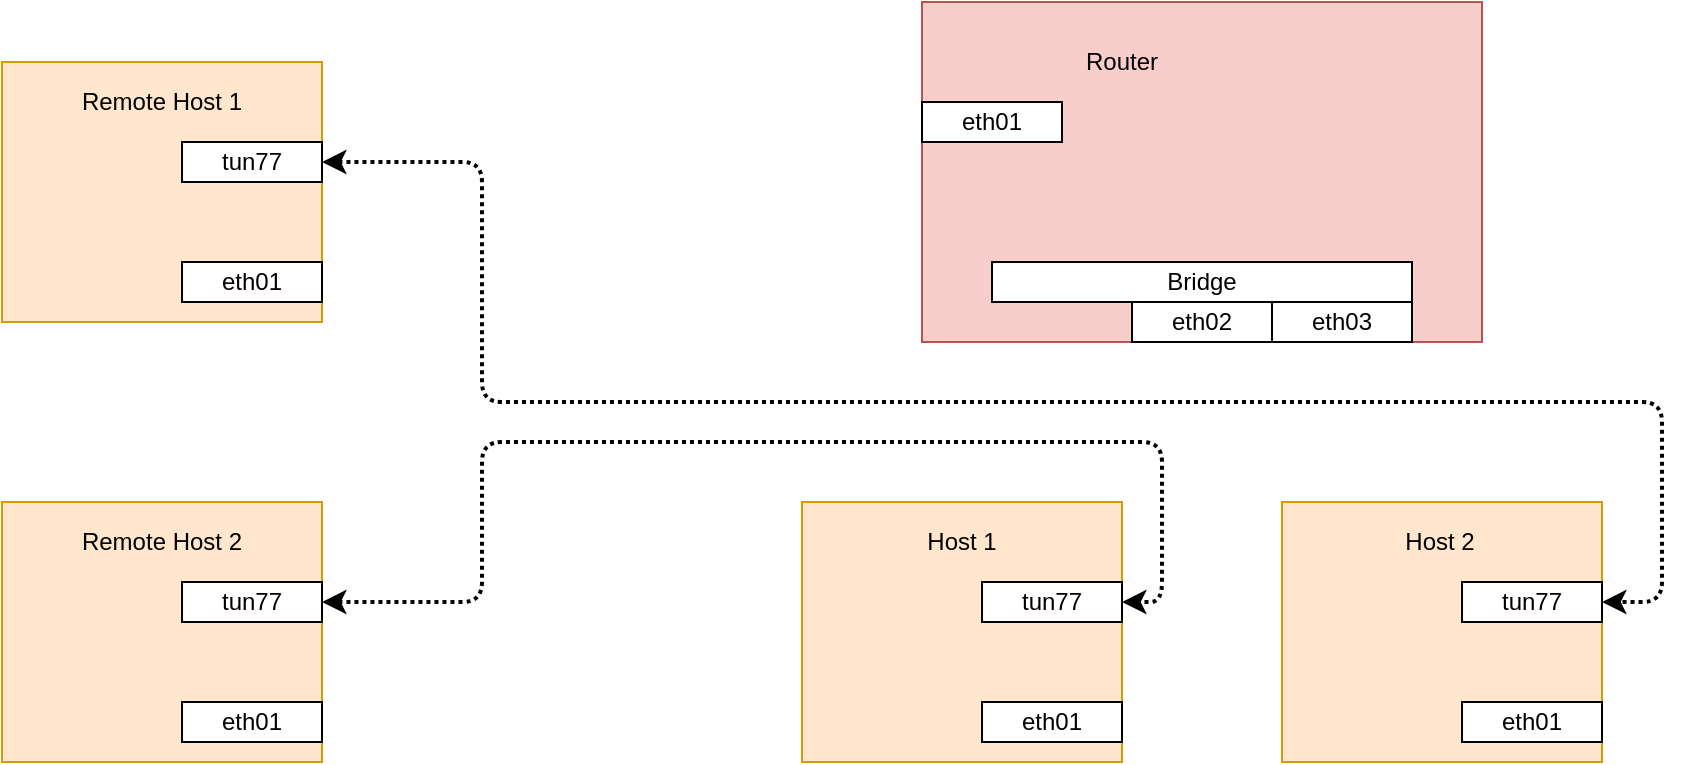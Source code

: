 <mxfile version="13.1.3" type="device"><diagram id="b0F1t6QLzMuhOB8m4nsX" name="Page-1"><mxGraphModel dx="1422" dy="768" grid="1" gridSize="10" guides="1" tooltips="1" connect="1" arrows="1" fold="1" page="1" pageScale="1" pageWidth="1169" pageHeight="827" math="0" shadow="0"><root><mxCell id="0"/><mxCell id="1" parent="0"/><mxCell id="jQ6a2o8-Bkce7RdjPsIS-2" value="" style="rounded=0;whiteSpace=wrap;html=1;fillColor=#f8cecc;strokeColor=#b85450;" parent="1" vertex="1"><mxGeometry x="500" y="40" width="280" height="170" as="geometry"/></mxCell><mxCell id="jQ6a2o8-Bkce7RdjPsIS-23" value="Router" style="text;html=1;strokeColor=none;fillColor=none;align=center;verticalAlign=middle;whiteSpace=wrap;rounded=0;" parent="1" vertex="1"><mxGeometry x="560" y="60" width="80" height="20" as="geometry"/></mxCell><mxCell id="jQ6a2o8-Bkce7RdjPsIS-27" value="eth02" style="rounded=0;whiteSpace=wrap;html=1;" parent="1" vertex="1"><mxGeometry x="605" y="190" width="70" height="20" as="geometry"/></mxCell><mxCell id="jQ6a2o8-Bkce7RdjPsIS-28" value="Bridge" style="rounded=0;whiteSpace=wrap;html=1;" parent="1" vertex="1"><mxGeometry x="535" y="170" width="210" height="20" as="geometry"/></mxCell><mxCell id="jQ6a2o8-Bkce7RdjPsIS-34" value="eth01" style="rounded=0;whiteSpace=wrap;html=1;" parent="1" vertex="1"><mxGeometry x="500" y="90" width="70" height="20" as="geometry"/></mxCell><mxCell id="jQ6a2o8-Bkce7RdjPsIS-35" value="" style="rounded=0;whiteSpace=wrap;html=1;fillColor=#ffe6cc;strokeColor=#d79b00;" parent="1" vertex="1"><mxGeometry x="40" y="70" width="160" height="130" as="geometry"/></mxCell><mxCell id="jQ6a2o8-Bkce7RdjPsIS-36" value="Remote Host 1" style="text;html=1;strokeColor=none;fillColor=none;align=center;verticalAlign=middle;whiteSpace=wrap;rounded=0;" parent="1" vertex="1"><mxGeometry x="70" y="80" width="100" height="20" as="geometry"/></mxCell><mxCell id="jQ6a2o8-Bkce7RdjPsIS-37" value="tun77" style="rounded=0;whiteSpace=wrap;html=1;" parent="1" vertex="1"><mxGeometry x="130" y="110" width="70" height="20" as="geometry"/></mxCell><mxCell id="jQ6a2o8-Bkce7RdjPsIS-40" value="eth01" style="rounded=0;whiteSpace=wrap;html=1;" parent="1" vertex="1"><mxGeometry x="130" y="170" width="70" height="20" as="geometry"/></mxCell><mxCell id="jQ6a2o8-Bkce7RdjPsIS-42" value="" style="rounded=0;whiteSpace=wrap;html=1;fillColor=#ffe6cc;strokeColor=#d79b00;" parent="1" vertex="1"><mxGeometry x="40" y="290" width="160" height="130" as="geometry"/></mxCell><mxCell id="jQ6a2o8-Bkce7RdjPsIS-43" value="Remote Host 2" style="text;html=1;strokeColor=none;fillColor=none;align=center;verticalAlign=middle;whiteSpace=wrap;rounded=0;" parent="1" vertex="1"><mxGeometry x="75" y="300" width="90" height="20" as="geometry"/></mxCell><mxCell id="jQ6a2o8-Bkce7RdjPsIS-44" value="tun77" style="rounded=0;whiteSpace=wrap;html=1;" parent="1" vertex="1"><mxGeometry x="130" y="330" width="70" height="20" as="geometry"/></mxCell><mxCell id="jQ6a2o8-Bkce7RdjPsIS-47" value="eth01" style="rounded=0;whiteSpace=wrap;html=1;" parent="1" vertex="1"><mxGeometry x="130" y="390" width="70" height="20" as="geometry"/></mxCell><mxCell id="jQ6a2o8-Bkce7RdjPsIS-61" value="" style="rounded=0;whiteSpace=wrap;html=1;fillColor=#ffe6cc;strokeColor=#d79b00;" parent="1" vertex="1"><mxGeometry x="440" y="290" width="160" height="130" as="geometry"/></mxCell><mxCell id="jQ6a2o8-Bkce7RdjPsIS-62" value="Host 1" style="text;html=1;strokeColor=none;fillColor=none;align=center;verticalAlign=middle;whiteSpace=wrap;rounded=0;" parent="1" vertex="1"><mxGeometry x="475" y="300" width="90" height="20" as="geometry"/></mxCell><mxCell id="jQ6a2o8-Bkce7RdjPsIS-63" value="tun77" style="rounded=0;whiteSpace=wrap;html=1;" parent="1" vertex="1"><mxGeometry x="530" y="330" width="70" height="20" as="geometry"/></mxCell><mxCell id="jQ6a2o8-Bkce7RdjPsIS-66" value="eth01" style="rounded=0;whiteSpace=wrap;html=1;" parent="1" vertex="1"><mxGeometry x="530" y="390" width="70" height="20" as="geometry"/></mxCell><mxCell id="jQ6a2o8-Bkce7RdjPsIS-68" value="" style="rounded=0;whiteSpace=wrap;html=1;fillColor=#ffe6cc;strokeColor=#d79b00;" parent="1" vertex="1"><mxGeometry x="680" y="290" width="160" height="130" as="geometry"/></mxCell><mxCell id="jQ6a2o8-Bkce7RdjPsIS-69" value="Host 2" style="text;html=1;strokeColor=none;fillColor=none;align=center;verticalAlign=middle;whiteSpace=wrap;rounded=0;" parent="1" vertex="1"><mxGeometry x="714" y="300" width="90" height="20" as="geometry"/></mxCell><mxCell id="jQ6a2o8-Bkce7RdjPsIS-70" value="tun77" style="rounded=0;whiteSpace=wrap;html=1;" parent="1" vertex="1"><mxGeometry x="770" y="330" width="70" height="20" as="geometry"/></mxCell><mxCell id="jQ6a2o8-Bkce7RdjPsIS-73" value="eth01" style="rounded=0;whiteSpace=wrap;html=1;" parent="1" vertex="1"><mxGeometry x="770" y="390" width="70" height="20" as="geometry"/></mxCell><mxCell id="jQ6a2o8-Bkce7RdjPsIS-82" value="eth03" style="rounded=0;whiteSpace=wrap;html=1;" parent="1" vertex="1"><mxGeometry x="675" y="190" width="70" height="20" as="geometry"/></mxCell><mxCell id="UnwDcEUYSpd6myJYTSb5-5" value="" style="endArrow=classic;startArrow=classic;html=1;dashed=1;dashPattern=1 1;strokeColor=#000000;strokeWidth=2;exitX=1;exitY=0.5;exitDx=0;exitDy=0;" edge="1" parent="1"><mxGeometry width="50" height="50" relative="1" as="geometry"><mxPoint x="200" y="340" as="sourcePoint"/><mxPoint x="600" y="340" as="targetPoint"/><Array as="points"><mxPoint x="280" y="340"/><mxPoint x="280" y="260"/><mxPoint x="620" y="260"/><mxPoint x="620" y="340"/></Array></mxGeometry></mxCell><mxCell id="UnwDcEUYSpd6myJYTSb5-6" value="" style="endArrow=classic;startArrow=classic;html=1;dashed=1;dashPattern=1 1;strokeColor=#000000;strokeWidth=2;exitX=1;exitY=0.5;exitDx=0;exitDy=0;entryX=1;entryY=0.5;entryDx=0;entryDy=0;" edge="1" parent="1" source="jQ6a2o8-Bkce7RdjPsIS-37" target="jQ6a2o8-Bkce7RdjPsIS-70"><mxGeometry width="50" height="50" relative="1" as="geometry"><mxPoint x="560" y="370" as="sourcePoint"/><mxPoint x="610" y="320" as="targetPoint"/><Array as="points"><mxPoint x="280" y="120"/><mxPoint x="280" y="240"/><mxPoint x="870" y="240"/><mxPoint x="870" y="340"/></Array></mxGeometry></mxCell></root></mxGraphModel></diagram></mxfile>
